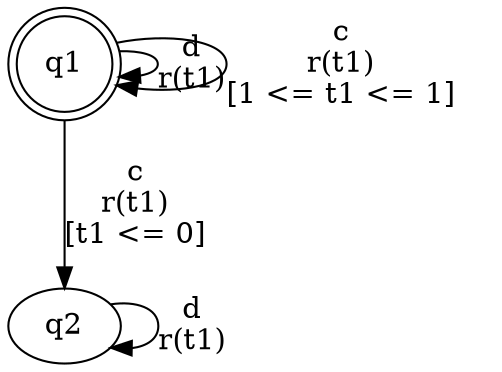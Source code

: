 digraph "tests_1/test17/solution301/solution" {
	q1[label=q1 shape=doublecircle]
	q2[label=q2]
	q1 -> q2[label="c\nr(t1)\n[t1 <= 0]"]
	q2 -> q2[label="d\nr(t1)\n"]
	q1 -> q1[label="d\nr(t1)\n"]
	q1 -> q1[label="c\nr(t1)\n[1 <= t1 <= 1]"]
}

